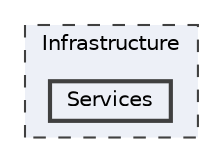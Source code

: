 digraph "Infrastructure/Services"
{
 // LATEX_PDF_SIZE
  bgcolor="transparent";
  edge [fontname=Helvetica,fontsize=10,labelfontname=Helvetica,labelfontsize=10];
  node [fontname=Helvetica,fontsize=10,shape=box,height=0.2,width=0.4];
  compound=true
  subgraph clusterdir_df0805c56bacaea49bdc66185f445cd8 {
    graph [ bgcolor="#edf0f7", pencolor="grey25", label="Infrastructure", fontname=Helvetica,fontsize=10 style="filled,dashed", URL="dir_df0805c56bacaea49bdc66185f445cd8.html",tooltip=""]
  dir_fae8033a6b8e6a0b7572f34e83167cfe [label="Services", fillcolor="#edf0f7", color="grey25", style="filled,bold", URL="dir_fae8033a6b8e6a0b7572f34e83167cfe.html",tooltip=""];
  }
}
